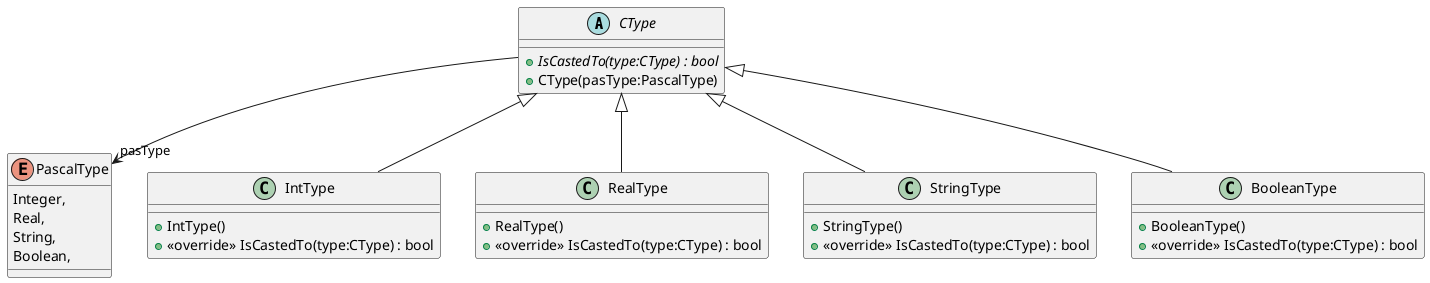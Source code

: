 @startuml
abstract class CType {
    + {abstract} IsCastedTo(type:CType) : bool
    + CType(pasType:PascalType)
}
enum PascalType {
    Integer,
    Real,
    String,
    Boolean,
}
class IntType {
    + IntType()
    + <<override>> IsCastedTo(type:CType) : bool
}
class RealType {
    + RealType()
    + <<override>> IsCastedTo(type:CType) : bool
}
class StringType {
    + StringType()
    + <<override>> IsCastedTo(type:CType) : bool
}
class BooleanType {
    + BooleanType()
    + <<override>> IsCastedTo(type:CType) : bool
}
CType --> "pasType" PascalType
CType <|-- IntType
CType <|-- RealType
CType <|-- StringType
CType <|-- BooleanType
@enduml
